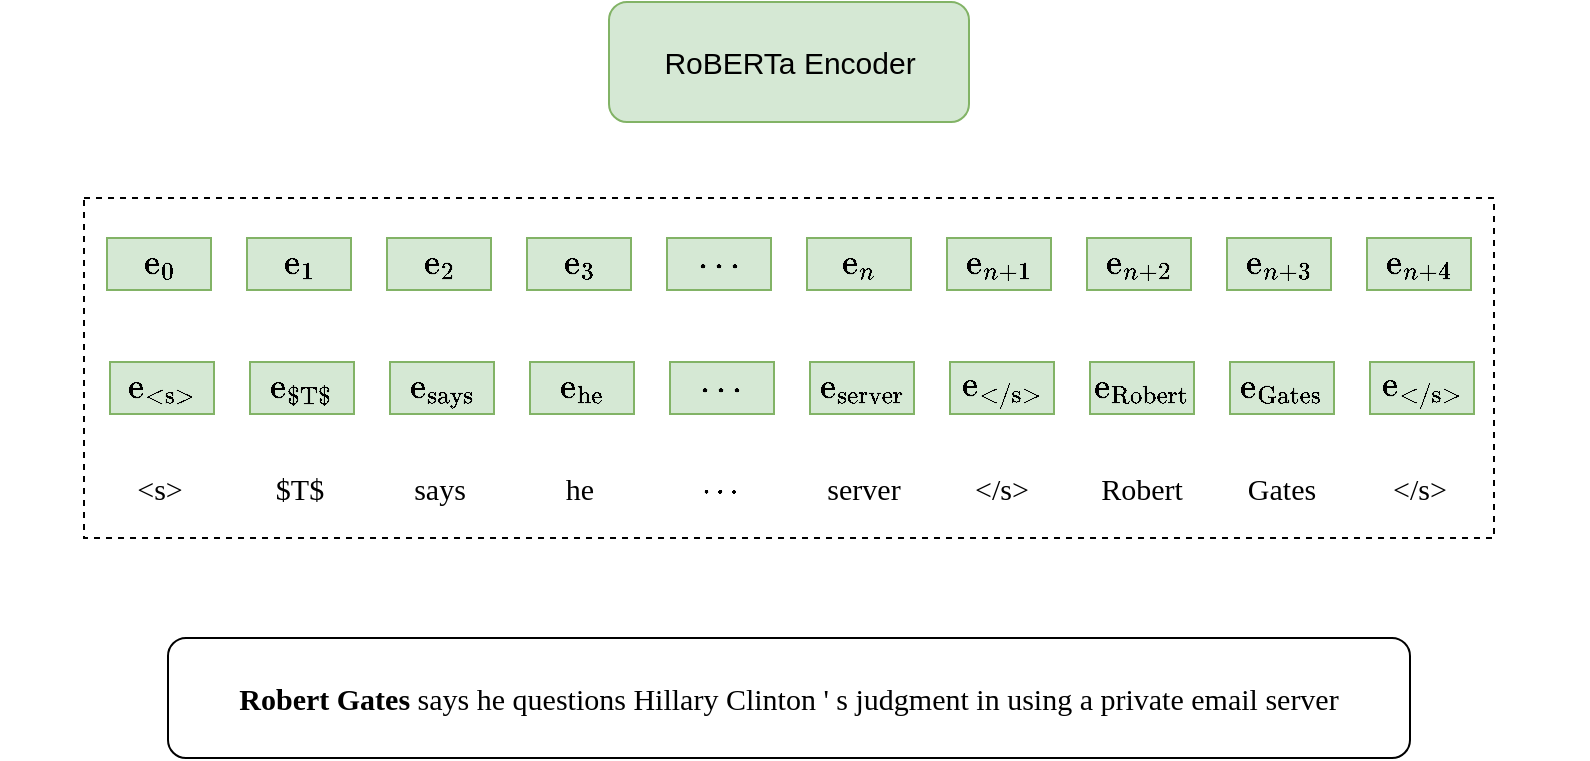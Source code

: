 <mxfile version="26.0.7">
  <diagram name="第 1 页" id="89vJBJVzQ6p3oRt0uOno">
    <mxGraphModel dx="995" dy="663" grid="1" gridSize="10" guides="1" tooltips="1" connect="0" arrows="1" fold="1" page="1" pageScale="1" pageWidth="827" pageHeight="1169" math="1" shadow="0">
      <root>
        <mxCell id="0" />
        <mxCell id="1" parent="0" />
        <mxCell id="BDlRwHxG_kEXWN9z024I-1" value="&lt;span style=&quot;font-size: 15px;&quot;&gt;&lt;font face=&quot;Times New Roman&quot;&gt;&lt;b&gt;Robert Gates&lt;/b&gt;&amp;nbsp;says he questions Hillary Clinton &#39; s judgment in using a private email server&lt;/font&gt;&lt;/span&gt;" style="rounded=1;whiteSpace=wrap;html=1;" vertex="1" parent="1">
          <mxGeometry x="189" y="520" width="621" height="60" as="geometry" />
        </mxCell>
        <mxCell id="BDlRwHxG_kEXWN9z024I-2" value="" style="rounded=0;whiteSpace=wrap;html=1;dashed=1;" vertex="1" parent="1">
          <mxGeometry x="147" y="300" width="705" height="170" as="geometry" />
        </mxCell>
        <mxCell id="BDlRwHxG_kEXWN9z024I-3" value="$$\text{e}_{\text{&amp;lt;s&amp;gt;}}$$" style="rounded=0;whiteSpace=wrap;html=1;fontSize=15;fillColor=#d5e8d4;strokeColor=#82b366;aspect=fixed;" vertex="1" parent="1">
          <mxGeometry x="160" y="382" width="52" height="26" as="geometry" />
        </mxCell>
        <mxCell id="BDlRwHxG_kEXWN9z024I-4" value="$$\text{e}_{\text{\$T\$}}$$" style="rounded=0;whiteSpace=wrap;html=1;fontSize=15;fillColor=#d5e8d4;strokeColor=#82b366;aspect=fixed;" vertex="1" parent="1">
          <mxGeometry x="230" y="382" width="52" height="26" as="geometry" />
        </mxCell>
        <mxCell id="BDlRwHxG_kEXWN9z024I-8" value="$$\text{e}_{\text{says}}$$" style="rounded=0;whiteSpace=wrap;html=1;fontSize=15;fillColor=#d5e8d4;strokeColor=#82b366;aspect=fixed;" vertex="1" parent="1">
          <mxGeometry x="300" y="382" width="52" height="26" as="geometry" />
        </mxCell>
        <mxCell id="BDlRwHxG_kEXWN9z024I-9" value="$$\text{e}_{\text{he}}$$" style="rounded=0;whiteSpace=wrap;html=1;fontSize=15;fillColor=#d5e8d4;strokeColor=#82b366;aspect=fixed;" vertex="1" parent="1">
          <mxGeometry x="370" y="382" width="52" height="26" as="geometry" />
        </mxCell>
        <mxCell id="BDlRwHxG_kEXWN9z024I-11" value="$$\cdots$$" style="rounded=0;whiteSpace=wrap;html=1;fontSize=15;fillColor=#d5e8d4;strokeColor=#82b366;labelPosition=center;verticalLabelPosition=middle;align=center;verticalAlign=middle;aspect=fixed;" vertex="1" parent="1">
          <mxGeometry x="440" y="382" width="52" height="26" as="geometry" />
        </mxCell>
        <mxCell id="BDlRwHxG_kEXWN9z024I-12" value="$$\text{e}_{\text{server}}$$" style="rounded=0;whiteSpace=wrap;html=1;fontSize=15;fillColor=#d5e8d4;strokeColor=#82b366;aspect=fixed;" vertex="1" parent="1">
          <mxGeometry x="510" y="382" width="52" height="26" as="geometry" />
        </mxCell>
        <mxCell id="BDlRwHxG_kEXWN9z024I-13" value="$$\text{e}_{\text{&amp;lt;/s&amp;gt;}}$$" style="rounded=0;whiteSpace=wrap;html=1;fontSize=15;fillColor=#d5e8d4;strokeColor=#82b366;aspect=fixed;" vertex="1" parent="1">
          <mxGeometry x="580" y="382" width="52" height="26" as="geometry" />
        </mxCell>
        <mxCell id="BDlRwHxG_kEXWN9z024I-14" value="$$\text{e}_{\text{Robert}}$$" style="rounded=0;whiteSpace=wrap;html=1;fontSize=15;fillColor=#d5e8d4;strokeColor=#82b366;aspect=fixed;" vertex="1" parent="1">
          <mxGeometry x="650" y="382" width="52" height="26" as="geometry" />
        </mxCell>
        <mxCell id="BDlRwHxG_kEXWN9z024I-15" value="$$\text{e}_{\text{Gates}}$$" style="rounded=0;whiteSpace=wrap;html=1;fontSize=15;fillColor=#d5e8d4;strokeColor=#82b366;aspect=fixed;" vertex="1" parent="1">
          <mxGeometry x="720" y="382" width="52" height="26" as="geometry" />
        </mxCell>
        <mxCell id="BDlRwHxG_kEXWN9z024I-16" value="$$\text{e}_{\text{&amp;lt;/s&amp;gt;}}$$" style="rounded=0;whiteSpace=wrap;html=1;fontSize=15;fillColor=#d5e8d4;strokeColor=#82b366;aspect=fixed;" vertex="1" parent="1">
          <mxGeometry x="790" y="382" width="52" height="26" as="geometry" />
        </mxCell>
        <mxCell id="BDlRwHxG_kEXWN9z024I-17" value="$$\text{e}_{0}$$" style="rounded=0;whiteSpace=wrap;html=1;fontSize=15;fillColor=#d5e8d4;strokeColor=#82b366;aspect=fixed;" vertex="1" parent="1">
          <mxGeometry x="158.5" y="320" width="52" height="26" as="geometry" />
        </mxCell>
        <mxCell id="BDlRwHxG_kEXWN9z024I-18" value="$$\text{e}_{1}$$" style="rounded=0;whiteSpace=wrap;html=1;fontSize=15;fillColor=#d5e8d4;strokeColor=#82b366;aspect=fixed;" vertex="1" parent="1">
          <mxGeometry x="228.5" y="320" width="52" height="26" as="geometry" />
        </mxCell>
        <mxCell id="BDlRwHxG_kEXWN9z024I-19" value="$$\text{e}_{2}$$" style="rounded=0;whiteSpace=wrap;html=1;fontSize=15;fillColor=#d5e8d4;strokeColor=#82b366;aspect=fixed;" vertex="1" parent="1">
          <mxGeometry x="298.5" y="320" width="52" height="26" as="geometry" />
        </mxCell>
        <mxCell id="BDlRwHxG_kEXWN9z024I-20" value="$$\text{e}_{3}$$" style="rounded=0;whiteSpace=wrap;html=1;fontSize=15;fillColor=#d5e8d4;strokeColor=#82b366;aspect=fixed;" vertex="1" parent="1">
          <mxGeometry x="368.5" y="320" width="52" height="26" as="geometry" />
        </mxCell>
        <mxCell id="BDlRwHxG_kEXWN9z024I-21" value="$$\cdots$$" style="rounded=0;whiteSpace=wrap;html=1;fontSize=15;fillColor=#d5e8d4;strokeColor=#82b366;labelPosition=center;verticalLabelPosition=middle;align=center;verticalAlign=middle;aspect=fixed;" vertex="1" parent="1">
          <mxGeometry x="438.5" y="320" width="52" height="26" as="geometry" />
        </mxCell>
        <mxCell id="BDlRwHxG_kEXWN9z024I-22" value="$$\text{e}_{n}$$" style="rounded=0;whiteSpace=wrap;html=1;fontSize=15;fillColor=#d5e8d4;strokeColor=#82b366;aspect=fixed;" vertex="1" parent="1">
          <mxGeometry x="508.5" y="320" width="52" height="26" as="geometry" />
        </mxCell>
        <mxCell id="BDlRwHxG_kEXWN9z024I-23" value="$$\text{e}_{n+1}$$" style="rounded=0;whiteSpace=wrap;html=1;fontSize=15;fillColor=#d5e8d4;strokeColor=#82b366;aspect=fixed;" vertex="1" parent="1">
          <mxGeometry x="578.5" y="320" width="52" height="26" as="geometry" />
        </mxCell>
        <mxCell id="BDlRwHxG_kEXWN9z024I-24" value="$$\text{e}_{n+2}$$" style="rounded=0;whiteSpace=wrap;html=1;fontSize=15;fillColor=#d5e8d4;strokeColor=#82b366;aspect=fixed;" vertex="1" parent="1">
          <mxGeometry x="648.5" y="320" width="52" height="26" as="geometry" />
        </mxCell>
        <mxCell id="BDlRwHxG_kEXWN9z024I-25" value="$$\text{e}_{n+3}$$" style="rounded=0;whiteSpace=wrap;html=1;fontSize=15;fillColor=#d5e8d4;strokeColor=#82b366;aspect=fixed;" vertex="1" parent="1">
          <mxGeometry x="718.5" y="320" width="52" height="26" as="geometry" />
        </mxCell>
        <mxCell id="BDlRwHxG_kEXWN9z024I-26" value="$$\text{e}_{n+4}$$" style="rounded=0;whiteSpace=wrap;html=1;fontSize=15;fillColor=#d5e8d4;strokeColor=#82b366;aspect=fixed;" vertex="1" parent="1">
          <mxGeometry x="788.5" y="320" width="52" height="26" as="geometry" />
        </mxCell>
        <mxCell id="BDlRwHxG_kEXWN9z024I-27" value="server" style="text;html=1;align=center;verticalAlign=middle;whiteSpace=wrap;rounded=0;fontFamily=Times New Roman;fontSize=15;" vertex="1" parent="1">
          <mxGeometry x="510.5" y="430" width="51.5" height="30" as="geometry" />
        </mxCell>
        <mxCell id="BDlRwHxG_kEXWN9z024I-28" value="&amp;lt;s&amp;gt;" style="text;html=1;align=center;verticalAlign=middle;whiteSpace=wrap;rounded=0;fontFamily=Times New Roman;fontSize=15;" vertex="1" parent="1">
          <mxGeometry x="158.75" y="430" width="51.5" height="30" as="geometry" />
        </mxCell>
        <mxCell id="BDlRwHxG_kEXWN9z024I-29" value="&amp;lt;/s&amp;gt;" style="text;html=1;align=center;verticalAlign=middle;whiteSpace=wrap;rounded=0;fontFamily=Times New Roman;fontSize=15;" vertex="1" parent="1">
          <mxGeometry x="788.75" y="430" width="51.5" height="30" as="geometry" />
        </mxCell>
        <mxCell id="BDlRwHxG_kEXWN9z024I-30" value="&amp;lt;/s&amp;gt;" style="text;html=1;align=center;verticalAlign=middle;whiteSpace=wrap;rounded=0;fontFamily=Times New Roman;fontSize=15;" vertex="1" parent="1">
          <mxGeometry x="580.25" y="430" width="51.5" height="30" as="geometry" />
        </mxCell>
        <mxCell id="BDlRwHxG_kEXWN9z024I-31" value="$$\cdots$$" style="text;html=1;align=center;verticalAlign=middle;whiteSpace=wrap;rounded=0;fontFamily=Times New Roman;fontSize=15;" vertex="1" parent="1">
          <mxGeometry x="439" y="430" width="51.5" height="30" as="geometry" />
        </mxCell>
        <mxCell id="BDlRwHxG_kEXWN9z024I-32" value="$T$" style="text;html=1;align=center;verticalAlign=middle;whiteSpace=wrap;rounded=0;fontFamily=Times New Roman;fontSize=15;" vertex="1" parent="1">
          <mxGeometry x="228.75" y="430" width="51.5" height="30" as="geometry" />
        </mxCell>
        <mxCell id="BDlRwHxG_kEXWN9z024I-33" value="says" style="text;html=1;align=center;verticalAlign=middle;whiteSpace=wrap;rounded=0;fontFamily=Times New Roman;fontSize=15;" vertex="1" parent="1">
          <mxGeometry x="298.75" y="430" width="51.5" height="30" as="geometry" />
        </mxCell>
        <mxCell id="BDlRwHxG_kEXWN9z024I-34" value="he" style="text;html=1;align=center;verticalAlign=middle;whiteSpace=wrap;rounded=0;fontFamily=Times New Roman;fontSize=15;" vertex="1" parent="1">
          <mxGeometry x="368.75" y="430" width="51.5" height="30" as="geometry" />
        </mxCell>
        <mxCell id="BDlRwHxG_kEXWN9z024I-35" value="Robert" style="text;html=1;align=center;verticalAlign=middle;whiteSpace=wrap;rounded=0;fontFamily=Times New Roman;fontSize=15;" vertex="1" parent="1">
          <mxGeometry x="650.25" y="430" width="51.5" height="30" as="geometry" />
        </mxCell>
        <mxCell id="BDlRwHxG_kEXWN9z024I-36" value="Gates" style="text;html=1;align=center;verticalAlign=middle;whiteSpace=wrap;rounded=0;fontFamily=Times New Roman;fontSize=15;" vertex="1" parent="1">
          <mxGeometry x="720.25" y="430" width="51.5" height="30" as="geometry" />
        </mxCell>
        <mxCell id="BDlRwHxG_kEXWN9z024I-37" value="RoBERTa Encoder" style="rounded=1;whiteSpace=wrap;html=1;fillColor=#d5e8d4;strokeColor=#82b366;fontSize=15;" vertex="1" parent="1">
          <mxGeometry x="409.5" y="202" width="180" height="60" as="geometry" />
        </mxCell>
      </root>
    </mxGraphModel>
  </diagram>
</mxfile>

